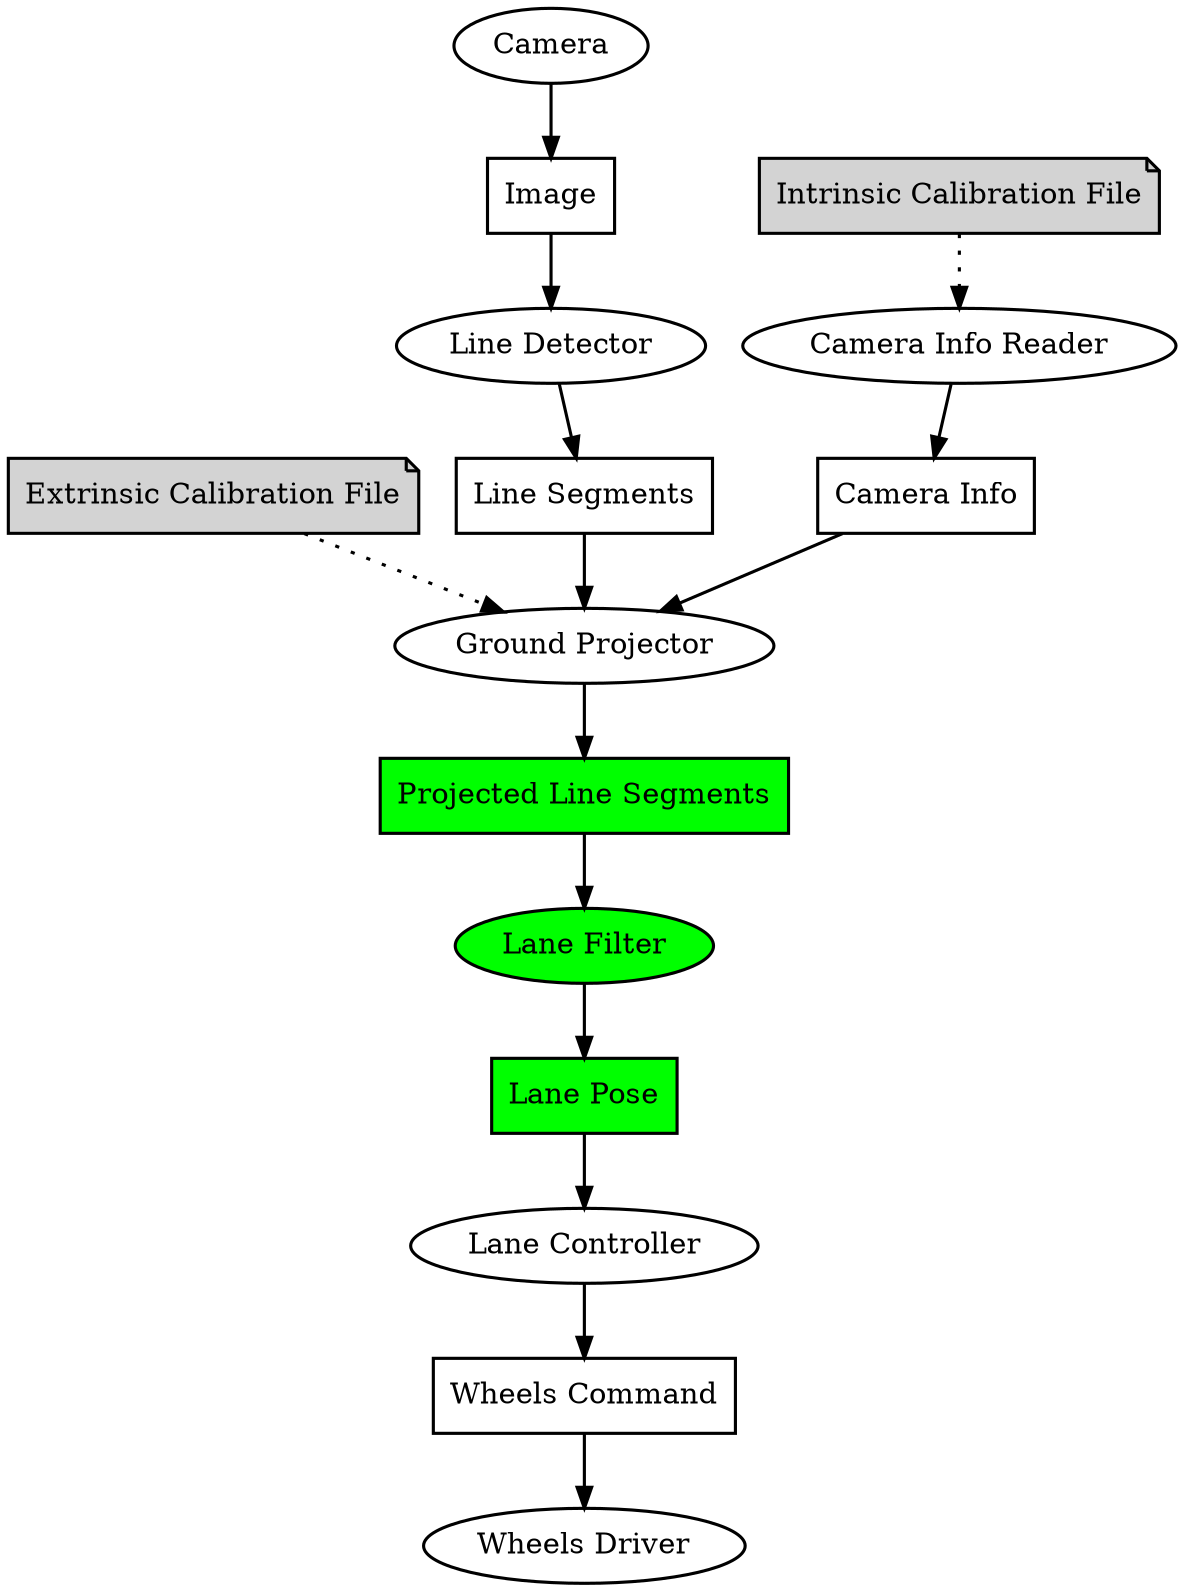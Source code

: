 digraph D {
	fontname="sans";

	edge [penwidth=1.5]
	node [penwidth=1.5]

	// Nodes
	node [shape=ellipse,style=filled,fillcolor=white];
	wheels_driver[label="Wheels Driver"];
	camera_node[label="Camera"];
	cam_info_reader_node[label="Camera Info Reader"];
	lane_controller[label="Lane Controller"];
	line_detector[label="Line Detector"];
	ground_projection[label="Ground Projector"];
	lane_filter[label="Lane Filter",fillcolor=green]; 

	// Files
	node [shape=note,style=filled,fillcolor=""];
	extrinsic_calibration_file[label="Extrinsic Calibration File"];
	intrinsic_calibration_file[label="Intrinsic Calibration File"];

	// Topics
	node [shape=box,style=filled,fillcolor=white];
	segment_list[label="Line Segments"];
	segment_list_proj[label="Projected Line Segments",fillcolor=green];
	wheels_command[label="Wheels Command"];
	lane_pose[label="Lane Pose",fillcolor=green];
	image_compressed[label="Image"];
	camera_info[label="Camera Info"];

	//Connection
	camera_node->image_compressed;
	intrinsic_calibration_file->cam_info_reader_node[style="dotted"];
	cam_info_reader_node->camera_info;
	image_compressed->line_detector;
	line_detector->segment_list;
	lane_filter->lane_pose;
	lane_pose->lane_controller;
	lane_controller->wheels_command;
	extrinsic_calibration_file->ground_projection[style="dotted"];
	camera_info->ground_projection;
	segment_list->ground_projection;
	ground_projection->segment_list_proj;
	segment_list_proj->lane_filter;
	wheels_command->wheels_driver;
}
